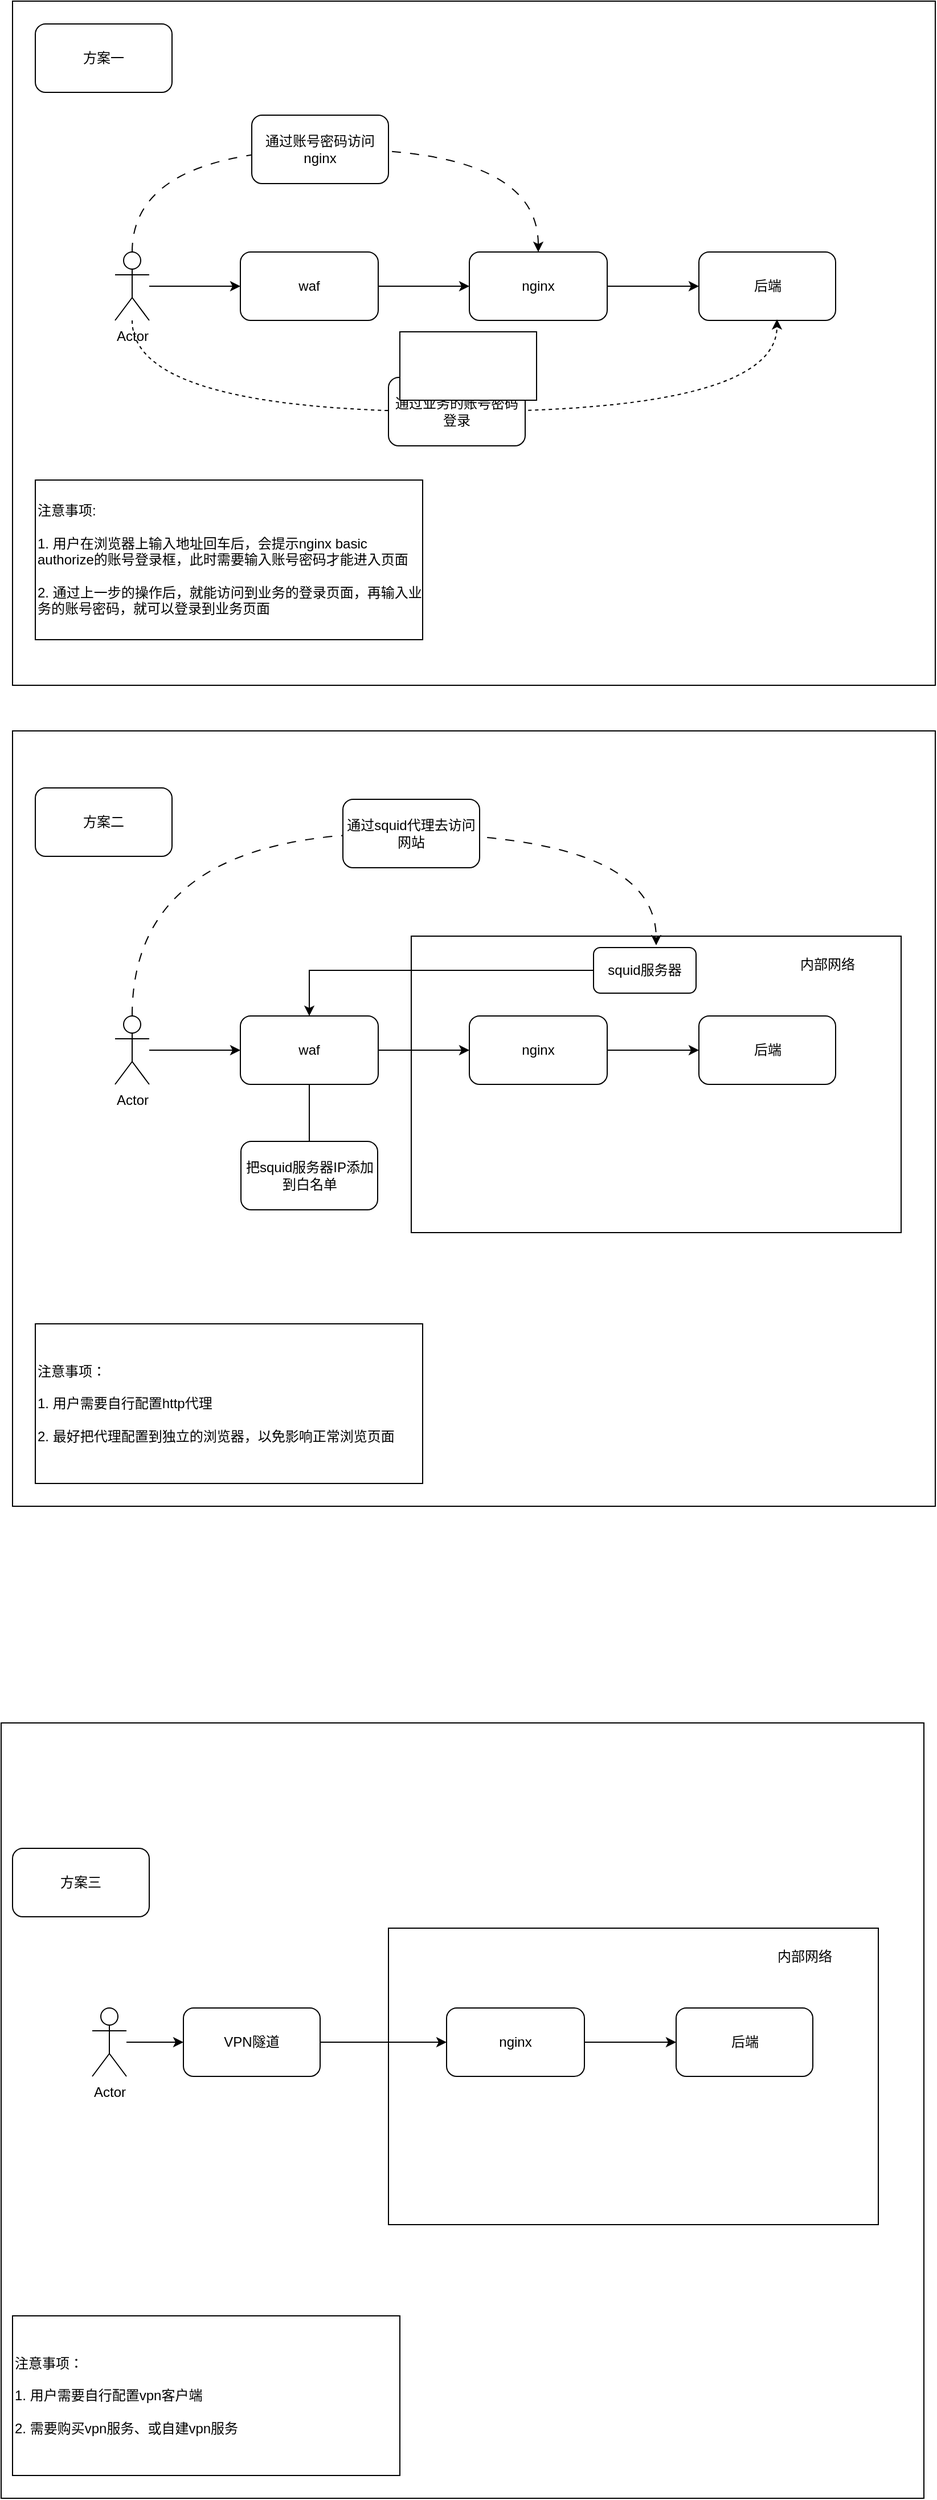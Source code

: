 <mxfile version="22.1.11" type="github">
  <diagram id="C5RBs43oDa-KdzZeNtuy" name="Page-1">
    <mxGraphModel dx="1434" dy="756" grid="1" gridSize="10" guides="0" tooltips="1" connect="1" arrows="1" fold="1" page="1" pageScale="1" pageWidth="827" pageHeight="1169" math="0" shadow="0">
      <root>
        <mxCell id="WIyWlLk6GJQsqaUBKTNV-0" />
        <mxCell id="WIyWlLk6GJQsqaUBKTNV-1" parent="WIyWlLk6GJQsqaUBKTNV-0" />
        <mxCell id="7zfjWZ3S8a0Srfy_rYdF-66" value="" style="rounded=0;whiteSpace=wrap;html=1;" vertex="1" parent="WIyWlLk6GJQsqaUBKTNV-1">
          <mxGeometry y="1520" width="810" height="680" as="geometry" />
        </mxCell>
        <mxCell id="7zfjWZ3S8a0Srfy_rYdF-65" value="" style="rounded=0;whiteSpace=wrap;html=1;" vertex="1" parent="WIyWlLk6GJQsqaUBKTNV-1">
          <mxGeometry x="10" y="650" width="810" height="680" as="geometry" />
        </mxCell>
        <mxCell id="7zfjWZ3S8a0Srfy_rYdF-64" value="" style="rounded=0;whiteSpace=wrap;html=1;" vertex="1" parent="WIyWlLk6GJQsqaUBKTNV-1">
          <mxGeometry x="10" y="10" width="810" height="600" as="geometry" />
        </mxCell>
        <mxCell id="7zfjWZ3S8a0Srfy_rYdF-35" value="" style="rounded=0;whiteSpace=wrap;html=1;" vertex="1" parent="WIyWlLk6GJQsqaUBKTNV-1">
          <mxGeometry x="360" y="830" width="430" height="260" as="geometry" />
        </mxCell>
        <mxCell id="7zfjWZ3S8a0Srfy_rYdF-6" value="" style="edgeStyle=orthogonalEdgeStyle;rounded=0;orthogonalLoop=1;jettySize=auto;html=1;" edge="1" parent="WIyWlLk6GJQsqaUBKTNV-1" source="7zfjWZ3S8a0Srfy_rYdF-0" target="7zfjWZ3S8a0Srfy_rYdF-1">
          <mxGeometry relative="1" as="geometry" />
        </mxCell>
        <mxCell id="7zfjWZ3S8a0Srfy_rYdF-0" value="Actor" style="shape=umlActor;verticalLabelPosition=bottom;verticalAlign=top;html=1;outlineConnect=0;" vertex="1" parent="WIyWlLk6GJQsqaUBKTNV-1">
          <mxGeometry x="100" y="230" width="30" height="60" as="geometry" />
        </mxCell>
        <mxCell id="7zfjWZ3S8a0Srfy_rYdF-3" value="" style="edgeStyle=orthogonalEdgeStyle;rounded=0;orthogonalLoop=1;jettySize=auto;html=1;" edge="1" parent="WIyWlLk6GJQsqaUBKTNV-1" source="7zfjWZ3S8a0Srfy_rYdF-1" target="7zfjWZ3S8a0Srfy_rYdF-2">
          <mxGeometry relative="1" as="geometry" />
        </mxCell>
        <mxCell id="7zfjWZ3S8a0Srfy_rYdF-1" value="waf" style="rounded=1;whiteSpace=wrap;html=1;" vertex="1" parent="WIyWlLk6GJQsqaUBKTNV-1">
          <mxGeometry x="210" y="230" width="121" height="60" as="geometry" />
        </mxCell>
        <mxCell id="7zfjWZ3S8a0Srfy_rYdF-5" value="" style="edgeStyle=orthogonalEdgeStyle;rounded=0;orthogonalLoop=1;jettySize=auto;html=1;" edge="1" parent="WIyWlLk6GJQsqaUBKTNV-1" source="7zfjWZ3S8a0Srfy_rYdF-2" target="7zfjWZ3S8a0Srfy_rYdF-4">
          <mxGeometry relative="1" as="geometry" />
        </mxCell>
        <mxCell id="7zfjWZ3S8a0Srfy_rYdF-2" value="nginx" style="rounded=1;whiteSpace=wrap;html=1;" vertex="1" parent="WIyWlLk6GJQsqaUBKTNV-1">
          <mxGeometry x="411" y="230" width="121" height="60" as="geometry" />
        </mxCell>
        <mxCell id="7zfjWZ3S8a0Srfy_rYdF-4" value="后端" style="whiteSpace=wrap;html=1;rounded=1;" vertex="1" parent="WIyWlLk6GJQsqaUBKTNV-1">
          <mxGeometry x="612.5" y="230" width="120" height="60" as="geometry" />
        </mxCell>
        <mxCell id="7zfjWZ3S8a0Srfy_rYdF-13" value="" style="curved=1;endArrow=classic;html=1;rounded=0;entryX=0.5;entryY=0;entryDx=0;entryDy=0;exitX=0.5;exitY=0;exitDx=0;exitDy=0;exitPerimeter=0;edgeStyle=orthogonalEdgeStyle;dashed=1;dashPattern=8 8;" edge="1" parent="WIyWlLk6GJQsqaUBKTNV-1" source="7zfjWZ3S8a0Srfy_rYdF-0" target="7zfjWZ3S8a0Srfy_rYdF-2">
          <mxGeometry width="50" height="50" relative="1" as="geometry">
            <mxPoint x="390" y="410" as="sourcePoint" />
            <mxPoint x="440" y="360" as="targetPoint" />
            <Array as="points">
              <mxPoint x="115" y="140" />
              <mxPoint x="472" y="140" />
            </Array>
          </mxGeometry>
        </mxCell>
        <mxCell id="7zfjWZ3S8a0Srfy_rYdF-15" value="通过账号密码访问nginx" style="rounded=1;whiteSpace=wrap;html=1;" vertex="1" parent="WIyWlLk6GJQsqaUBKTNV-1">
          <mxGeometry x="220" y="110" width="120" height="60" as="geometry" />
        </mxCell>
        <mxCell id="7zfjWZ3S8a0Srfy_rYdF-17" style="edgeStyle=orthogonalEdgeStyle;orthogonalLoop=1;jettySize=auto;html=1;entryX=0.571;entryY=0.983;entryDx=0;entryDy=0;entryPerimeter=0;dashed=1;curved=1;" edge="1" parent="WIyWlLk6GJQsqaUBKTNV-1" source="7zfjWZ3S8a0Srfy_rYdF-0" target="7zfjWZ3S8a0Srfy_rYdF-4">
          <mxGeometry relative="1" as="geometry">
            <Array as="points">
              <mxPoint x="115" y="370" />
              <mxPoint x="681" y="370" />
            </Array>
          </mxGeometry>
        </mxCell>
        <mxCell id="7zfjWZ3S8a0Srfy_rYdF-19" value="通过业务的账号密码登录" style="rounded=1;whiteSpace=wrap;html=1;" vertex="1" parent="WIyWlLk6GJQsqaUBKTNV-1">
          <mxGeometry x="340" y="340" width="120" height="60" as="geometry" />
        </mxCell>
        <mxCell id="7zfjWZ3S8a0Srfy_rYdF-20" value="注意事项:&amp;nbsp;&lt;br&gt;&lt;br&gt;1. 用户在浏览器上输入地址回车后，会提示nginx basic authorize的账号登录框，此时需要输入账号密码才能进入页面&lt;br&gt;&lt;br&gt;2. 通过上一步的操作后，就能访问到业务的登录页面，再输入业务的账号密码，就可以登录到业务页面" style="rounded=0;whiteSpace=wrap;html=1;align=left;" vertex="1" parent="WIyWlLk6GJQsqaUBKTNV-1">
          <mxGeometry x="30" y="430" width="340" height="140" as="geometry" />
        </mxCell>
        <mxCell id="7zfjWZ3S8a0Srfy_rYdF-21" value="方案一" style="rounded=1;whiteSpace=wrap;html=1;" vertex="1" parent="WIyWlLk6GJQsqaUBKTNV-1">
          <mxGeometry x="30" y="30" width="120" height="60" as="geometry" />
        </mxCell>
        <mxCell id="7zfjWZ3S8a0Srfy_rYdF-22" value="" style="edgeStyle=orthogonalEdgeStyle;rounded=0;orthogonalLoop=1;jettySize=auto;html=1;" edge="1" parent="WIyWlLk6GJQsqaUBKTNV-1" source="7zfjWZ3S8a0Srfy_rYdF-23" target="7zfjWZ3S8a0Srfy_rYdF-25">
          <mxGeometry relative="1" as="geometry" />
        </mxCell>
        <mxCell id="7zfjWZ3S8a0Srfy_rYdF-23" value="Actor" style="shape=umlActor;verticalLabelPosition=bottom;verticalAlign=top;html=1;outlineConnect=0;" vertex="1" parent="WIyWlLk6GJQsqaUBKTNV-1">
          <mxGeometry x="100" y="900" width="30" height="60" as="geometry" />
        </mxCell>
        <mxCell id="7zfjWZ3S8a0Srfy_rYdF-24" value="" style="edgeStyle=orthogonalEdgeStyle;rounded=0;orthogonalLoop=1;jettySize=auto;html=1;" edge="1" parent="WIyWlLk6GJQsqaUBKTNV-1" source="7zfjWZ3S8a0Srfy_rYdF-25" target="7zfjWZ3S8a0Srfy_rYdF-27">
          <mxGeometry relative="1" as="geometry" />
        </mxCell>
        <mxCell id="7zfjWZ3S8a0Srfy_rYdF-39" value="" style="edgeStyle=orthogonalEdgeStyle;curved=1;rounded=0;orthogonalLoop=1;jettySize=auto;html=1;endArrow=none;endFill=0;" edge="1" parent="WIyWlLk6GJQsqaUBKTNV-1" source="7zfjWZ3S8a0Srfy_rYdF-25" target="7zfjWZ3S8a0Srfy_rYdF-38">
          <mxGeometry relative="1" as="geometry" />
        </mxCell>
        <mxCell id="7zfjWZ3S8a0Srfy_rYdF-25" value="waf" style="rounded=1;whiteSpace=wrap;html=1;" vertex="1" parent="WIyWlLk6GJQsqaUBKTNV-1">
          <mxGeometry x="210" y="900" width="121" height="60" as="geometry" />
        </mxCell>
        <mxCell id="7zfjWZ3S8a0Srfy_rYdF-26" value="" style="edgeStyle=orthogonalEdgeStyle;rounded=0;orthogonalLoop=1;jettySize=auto;html=1;" edge="1" parent="WIyWlLk6GJQsqaUBKTNV-1" source="7zfjWZ3S8a0Srfy_rYdF-27" target="7zfjWZ3S8a0Srfy_rYdF-28">
          <mxGeometry relative="1" as="geometry" />
        </mxCell>
        <mxCell id="7zfjWZ3S8a0Srfy_rYdF-27" value="nginx" style="rounded=1;whiteSpace=wrap;html=1;" vertex="1" parent="WIyWlLk6GJQsqaUBKTNV-1">
          <mxGeometry x="411" y="900" width="121" height="60" as="geometry" />
        </mxCell>
        <mxCell id="7zfjWZ3S8a0Srfy_rYdF-28" value="后端" style="whiteSpace=wrap;html=1;rounded=1;" vertex="1" parent="WIyWlLk6GJQsqaUBKTNV-1">
          <mxGeometry x="612.5" y="900" width="120" height="60" as="geometry" />
        </mxCell>
        <mxCell id="7zfjWZ3S8a0Srfy_rYdF-29" value="" style="curved=1;endArrow=classic;html=1;rounded=0;exitX=0.5;exitY=0;exitDx=0;exitDy=0;exitPerimeter=0;edgeStyle=orthogonalEdgeStyle;dashed=1;dashPattern=8 8;entryX=0.622;entryY=-0.05;entryDx=0;entryDy=0;entryPerimeter=0;" edge="1" parent="WIyWlLk6GJQsqaUBKTNV-1" source="7zfjWZ3S8a0Srfy_rYdF-23" target="7zfjWZ3S8a0Srfy_rYdF-37">
          <mxGeometry width="50" height="50" relative="1" as="geometry">
            <mxPoint x="390" y="1080" as="sourcePoint" />
            <mxPoint x="430" y="680" as="targetPoint" />
            <Array as="points">
              <mxPoint x="115" y="740" />
              <mxPoint x="575" y="740" />
            </Array>
          </mxGeometry>
        </mxCell>
        <mxCell id="7zfjWZ3S8a0Srfy_rYdF-30" value="通过squid代理去访问网站" style="rounded=1;whiteSpace=wrap;html=1;" vertex="1" parent="WIyWlLk6GJQsqaUBKTNV-1">
          <mxGeometry x="300" y="710" width="120" height="60" as="geometry" />
        </mxCell>
        <mxCell id="7zfjWZ3S8a0Srfy_rYdF-33" value="注意事项：&lt;br&gt;&lt;br&gt;1. 用户需要自行配置http代理&lt;br&gt;&lt;br&gt;2. 最好把代理配置到独立的浏览器，以免影响正常浏览页面" style="rounded=0;whiteSpace=wrap;html=1;align=left;" vertex="1" parent="WIyWlLk6GJQsqaUBKTNV-1">
          <mxGeometry x="30" y="1170" width="340" height="140" as="geometry" />
        </mxCell>
        <mxCell id="7zfjWZ3S8a0Srfy_rYdF-34" value="方案二" style="rounded=1;whiteSpace=wrap;html=1;" vertex="1" parent="WIyWlLk6GJQsqaUBKTNV-1">
          <mxGeometry x="30" y="700" width="120" height="60" as="geometry" />
        </mxCell>
        <mxCell id="7zfjWZ3S8a0Srfy_rYdF-36" value="内部网络" style="text;html=1;align=center;verticalAlign=middle;resizable=0;points=[];autosize=1;strokeColor=none;fillColor=none;" vertex="1" parent="WIyWlLk6GJQsqaUBKTNV-1">
          <mxGeometry x="690" y="840" width="70" height="30" as="geometry" />
        </mxCell>
        <mxCell id="7zfjWZ3S8a0Srfy_rYdF-40" style="edgeStyle=orthogonalEdgeStyle;rounded=0;orthogonalLoop=1;jettySize=auto;html=1;entryX=0.5;entryY=0;entryDx=0;entryDy=0;" edge="1" parent="WIyWlLk6GJQsqaUBKTNV-1" source="7zfjWZ3S8a0Srfy_rYdF-37" target="7zfjWZ3S8a0Srfy_rYdF-25">
          <mxGeometry relative="1" as="geometry">
            <Array as="points">
              <mxPoint x="271" y="860" />
            </Array>
          </mxGeometry>
        </mxCell>
        <mxCell id="7zfjWZ3S8a0Srfy_rYdF-37" value="squid服务器" style="rounded=1;whiteSpace=wrap;html=1;" vertex="1" parent="WIyWlLk6GJQsqaUBKTNV-1">
          <mxGeometry x="520" y="840" width="90" height="40" as="geometry" />
        </mxCell>
        <mxCell id="7zfjWZ3S8a0Srfy_rYdF-38" value="把squid服务器IP添加到白名单" style="whiteSpace=wrap;html=1;rounded=1;" vertex="1" parent="WIyWlLk6GJQsqaUBKTNV-1">
          <mxGeometry x="210.5" y="1010" width="120" height="60" as="geometry" />
        </mxCell>
        <mxCell id="7zfjWZ3S8a0Srfy_rYdF-41" value="" style="rounded=0;whiteSpace=wrap;html=1;" vertex="1" parent="WIyWlLk6GJQsqaUBKTNV-1">
          <mxGeometry x="340" y="1700" width="430" height="260" as="geometry" />
        </mxCell>
        <mxCell id="7zfjWZ3S8a0Srfy_rYdF-61" style="edgeStyle=orthogonalEdgeStyle;curved=1;rounded=0;orthogonalLoop=1;jettySize=auto;html=1;entryX=0;entryY=0.5;entryDx=0;entryDy=0;" edge="1" parent="WIyWlLk6GJQsqaUBKTNV-1" source="7zfjWZ3S8a0Srfy_rYdF-43" target="7zfjWZ3S8a0Srfy_rYdF-51">
          <mxGeometry relative="1" as="geometry" />
        </mxCell>
        <mxCell id="7zfjWZ3S8a0Srfy_rYdF-43" value="Actor" style="shape=umlActor;verticalLabelPosition=bottom;verticalAlign=top;html=1;outlineConnect=0;" vertex="1" parent="WIyWlLk6GJQsqaUBKTNV-1">
          <mxGeometry x="80" y="1770" width="30" height="60" as="geometry" />
        </mxCell>
        <mxCell id="7zfjWZ3S8a0Srfy_rYdF-47" value="" style="edgeStyle=orthogonalEdgeStyle;rounded=0;orthogonalLoop=1;jettySize=auto;html=1;" edge="1" parent="WIyWlLk6GJQsqaUBKTNV-1" source="7zfjWZ3S8a0Srfy_rYdF-48" target="7zfjWZ3S8a0Srfy_rYdF-49">
          <mxGeometry relative="1" as="geometry" />
        </mxCell>
        <mxCell id="7zfjWZ3S8a0Srfy_rYdF-48" value="nginx" style="rounded=1;whiteSpace=wrap;html=1;" vertex="1" parent="WIyWlLk6GJQsqaUBKTNV-1">
          <mxGeometry x="391" y="1770" width="121" height="60" as="geometry" />
        </mxCell>
        <mxCell id="7zfjWZ3S8a0Srfy_rYdF-49" value="后端" style="whiteSpace=wrap;html=1;rounded=1;" vertex="1" parent="WIyWlLk6GJQsqaUBKTNV-1">
          <mxGeometry x="592.5" y="1770" width="120" height="60" as="geometry" />
        </mxCell>
        <mxCell id="7zfjWZ3S8a0Srfy_rYdF-62" style="edgeStyle=orthogonalEdgeStyle;rounded=0;orthogonalLoop=1;jettySize=auto;html=1;" edge="1" parent="WIyWlLk6GJQsqaUBKTNV-1" source="7zfjWZ3S8a0Srfy_rYdF-51" target="7zfjWZ3S8a0Srfy_rYdF-48">
          <mxGeometry relative="1" as="geometry" />
        </mxCell>
        <mxCell id="7zfjWZ3S8a0Srfy_rYdF-51" value="VPN隧道" style="rounded=1;whiteSpace=wrap;html=1;" vertex="1" parent="WIyWlLk6GJQsqaUBKTNV-1">
          <mxGeometry x="160" y="1770" width="120" height="60" as="geometry" />
        </mxCell>
        <mxCell id="7zfjWZ3S8a0Srfy_rYdF-52" value="注意事项：&lt;br&gt;&lt;br&gt;1. 用户需要自行配置vpn客户端&lt;br&gt;&lt;br&gt;2. 需要购买vpn服务、或自建vpn服务" style="rounded=0;whiteSpace=wrap;html=1;align=left;" vertex="1" parent="WIyWlLk6GJQsqaUBKTNV-1">
          <mxGeometry x="10" y="2040" width="340" height="140" as="geometry" />
        </mxCell>
        <mxCell id="7zfjWZ3S8a0Srfy_rYdF-53" value="方案三" style="rounded=1;whiteSpace=wrap;html=1;" vertex="1" parent="WIyWlLk6GJQsqaUBKTNV-1">
          <mxGeometry x="10" y="1630" width="120" height="60" as="geometry" />
        </mxCell>
        <mxCell id="7zfjWZ3S8a0Srfy_rYdF-54" value="内部网络" style="text;html=1;align=center;verticalAlign=middle;resizable=0;points=[];autosize=1;strokeColor=none;fillColor=none;" vertex="1" parent="WIyWlLk6GJQsqaUBKTNV-1">
          <mxGeometry x="670" y="1710" width="70" height="30" as="geometry" />
        </mxCell>
        <mxCell id="7zfjWZ3S8a0Srfy_rYdF-63" value="" style="rounded=0;whiteSpace=wrap;html=1;" vertex="1" parent="WIyWlLk6GJQsqaUBKTNV-1">
          <mxGeometry x="350" y="300" width="120" height="60" as="geometry" />
        </mxCell>
      </root>
    </mxGraphModel>
  </diagram>
</mxfile>
